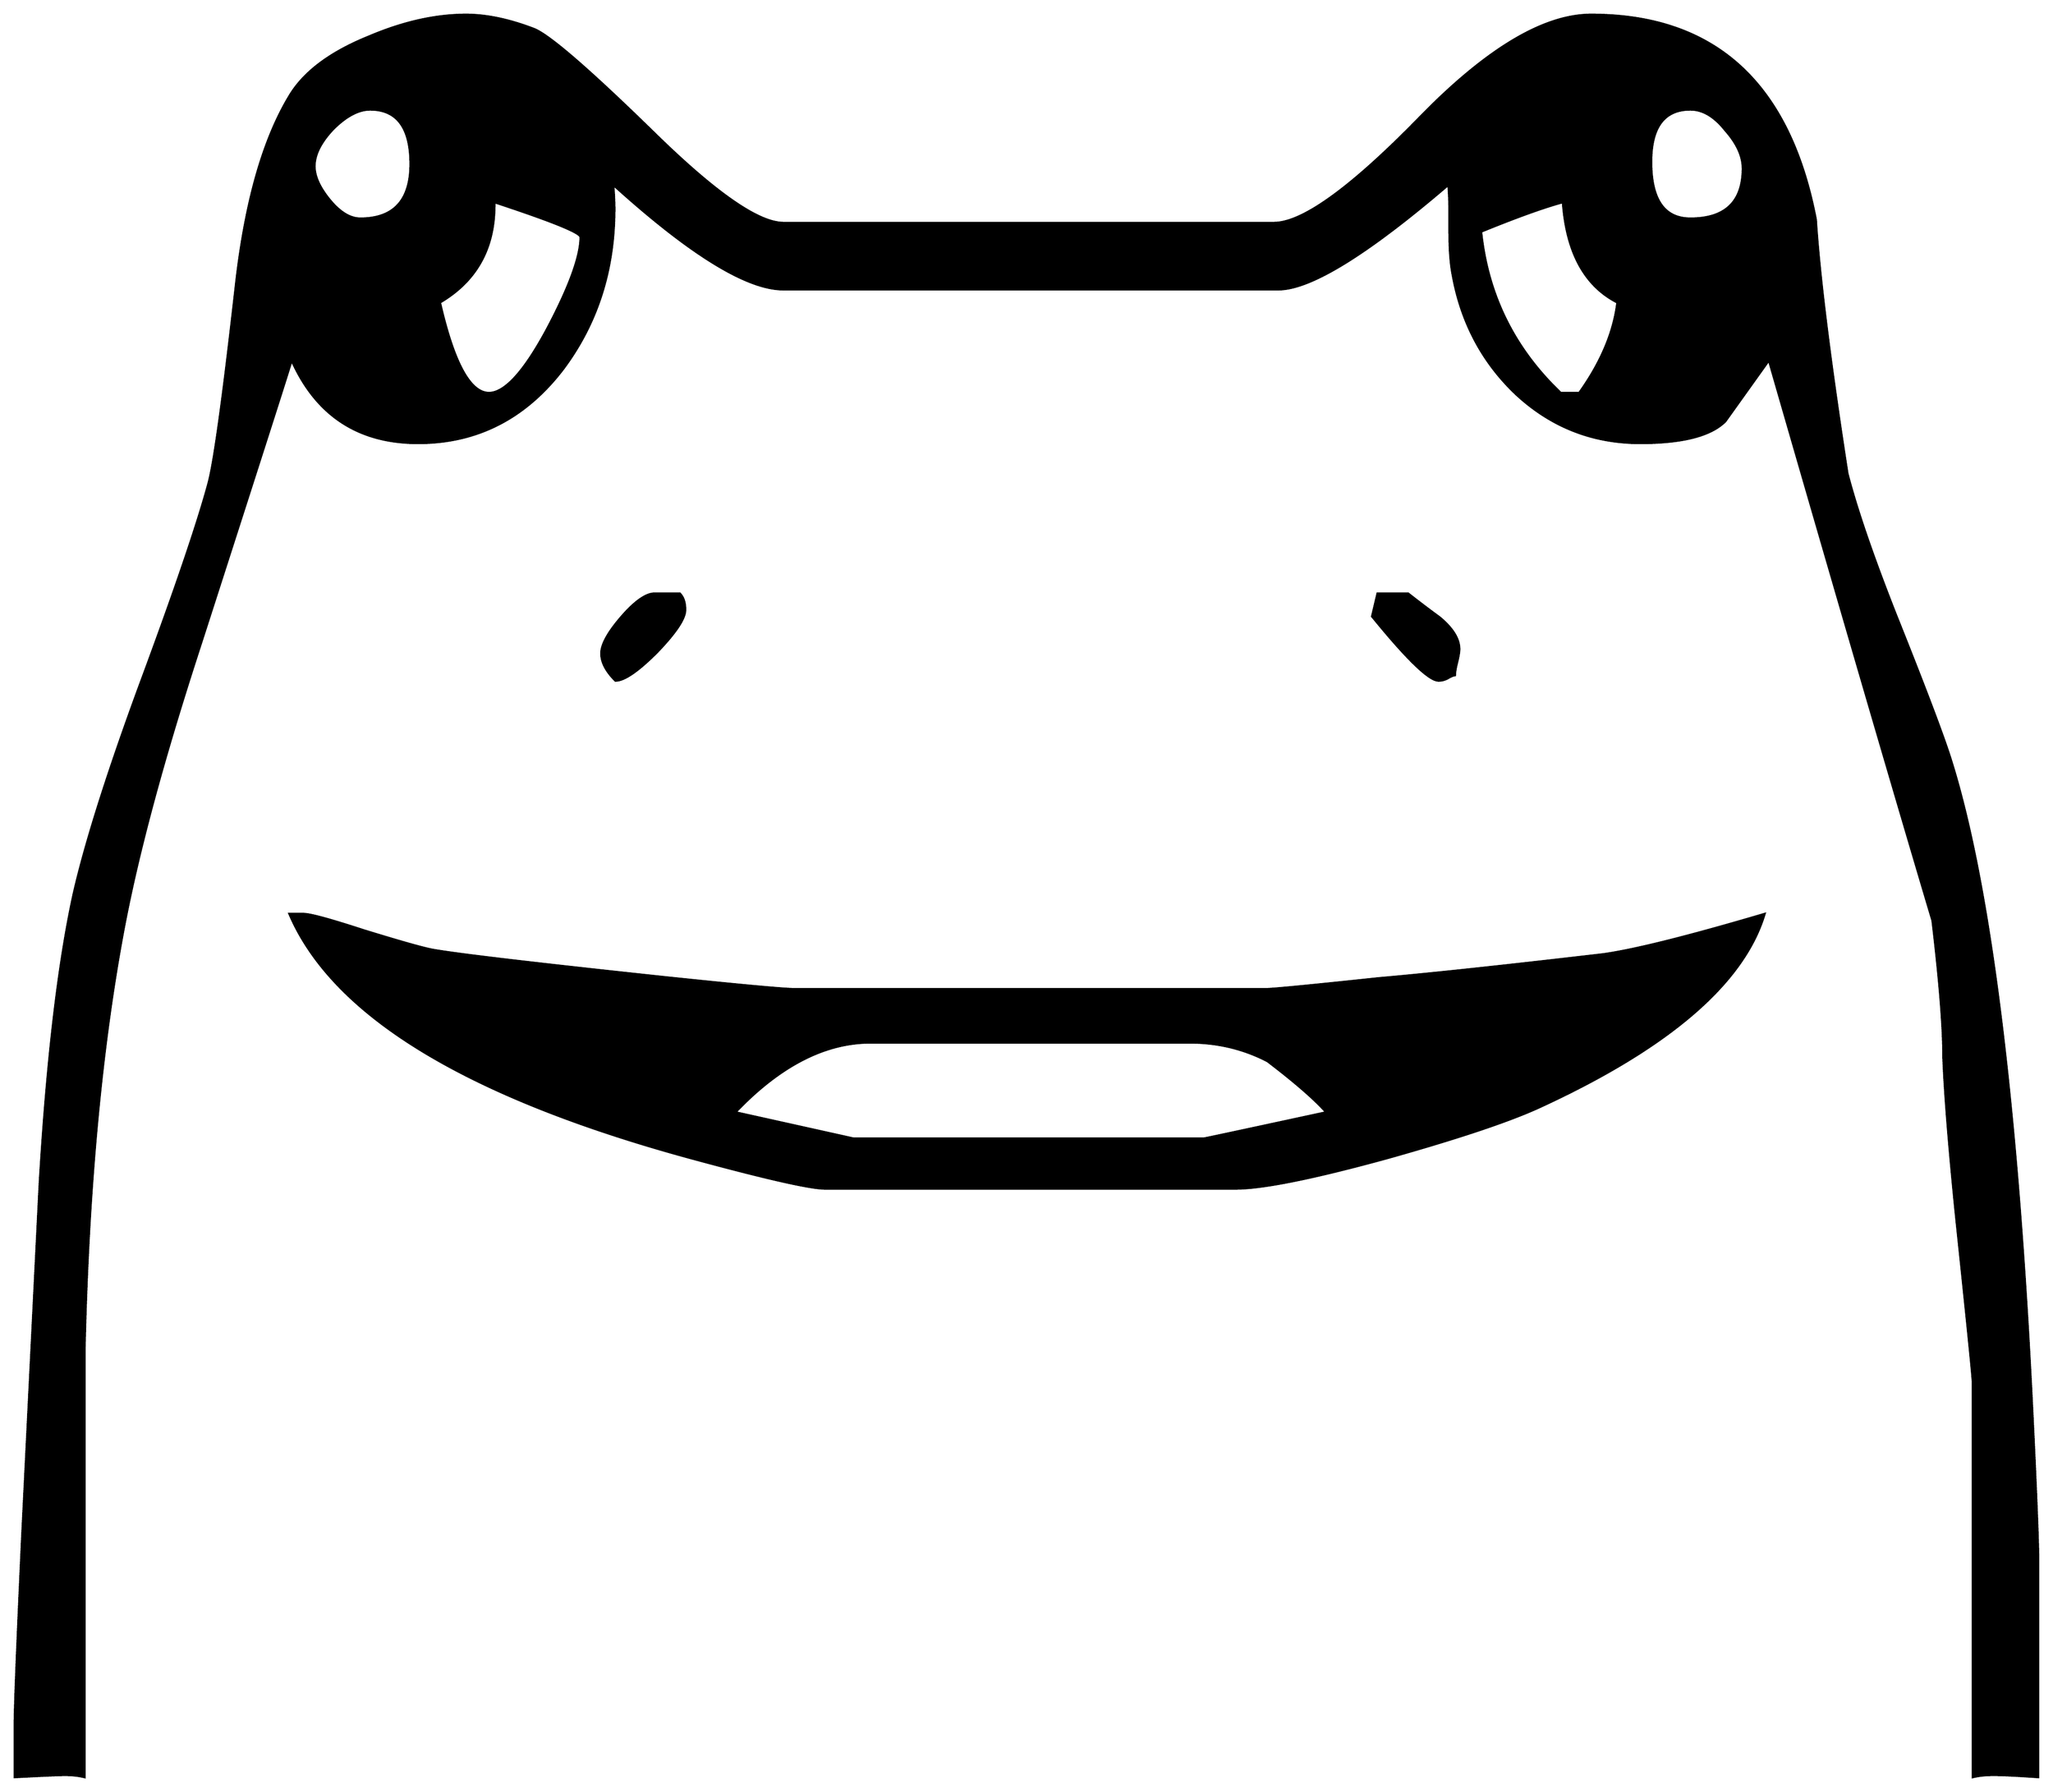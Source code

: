 


\begin{tikzpicture}[y=0.80pt, x=0.80pt, yscale=-1.0, xscale=1.0, inner sep=0pt, outer sep=0pt]
\begin{scope}[shift={(100.0,1584.0)},nonzero rule]
  \path[draw=.,fill=.,line width=1.600pt] (1407.0,-687.0) ..
    controls (1407.0,-684.333) and (1406.333,-680.333) ..
    (1405.0,-675.0) .. controls (1403.667,-669.667) and
    (1403.0,-665.667) .. (1403.0,-663.0) .. controls
    (1401.667,-663.0) and (1399.333,-662.0) .. (1396.0,-660.0) ..
    controls (1393.333,-658.667) and (1390.667,-658.0) ..
    (1388.0,-658.0) .. controls (1379.333,-658.0) and
    (1359.0,-677.667) .. (1327.0,-717.0) -- (1332.0,-738.0) --
    (1360.0,-738.0) .. controls (1369.333,-730.667) and
    (1379.0,-723.333) .. (1389.0,-716.0) .. controls
    (1401.0,-706.0) and (1407.0,-696.333) .. (1407.0,-687.0) --
    cycle(1938.0,348.0) .. controls (1918.667,346.667) and
    (1905.0,346.0) .. (1897.0,346.0) .. controls (1889.667,346.0)
    and (1883.333,346.667) .. (1878.0,348.0) -- (1878.0,-14.0) ..
    controls (1878.0,-18.667) and (1873.0,-68.333) ..
    (1863.0,-163.0) .. controls (1856.333,-228.333) and
    (1852.333,-278.0) .. (1851.0,-312.0) .. controls
    (1851.0,-340.0) and (1847.667,-382.0) .. (1841.0,-438.0) ..
    controls (1807.0,-552.0) and (1757.0,-723.333) ..
    (1691.0,-952.0) .. controls (1677.667,-933.333) and
    (1664.333,-914.667) .. (1651.0,-896.0) .. controls
    (1637.667,-882.667) and (1611.667,-876.0) .. (1573.0,-876.0) ..
    controls (1529.667,-876.0) and (1492.0,-890.667) ..
    (1460.0,-920.0) .. controls (1428.667,-949.333) and
    (1409.0,-986.0) .. (1401.0,-1030.0) .. controls
    (1399.0,-1040.0) and (1398.0,-1053.0) .. (1398.0,-1069.0) --
    (1398.0,-1083.0) .. controls (1398.0,-1095.0) and
    (1397.667,-1105.0) .. (1397.0,-1113.0) .. controls
    (1322.333,-1049.0) and (1270.333,-1017.0) .. (1241.0,-1017.0) --
    (787.0,-1017.0) .. controls (753.667,-1017.0) and
    (701.667,-1049.0) .. (631.0,-1113.0) .. controls
    (631.667,-1103.667) and (632.0,-1096.333) .. (632.0,-1091.0) ..
    controls (632.0,-1035.0) and (616.333,-986.0) ..
    (585.0,-944.0) .. controls (550.333,-898.667) and (506.0,-876.0)
    .. (452.0,-876.0) .. controls (397.333,-876.0) and
    (358.667,-901.333) .. (336.0,-952.0) .. controls (331.333,-936.667)
    and (303.667,-850.333) .. (253.0,-693.0) .. controls
    (219.0,-589.0) and (195.333,-501.667) .. (182.0,-431.0) ..
    controls (161.333,-321.667) and (149.333,-192.333) .. (146.0,-43.0)
    .. controls (146.0,-40.333) and (146.0,90.0) .. (146.0,348.0)
    .. controls (140.667,346.667) and (134.667,346.0) .. (128.0,346.0)
    .. controls (123.333,346.0) and (108.0,346.667) .. (82.0,348.0)
    -- (82.0,299.0) .. controls (82.0,283.0) and (84.333,224.667) ..
    (89.0,124.0) -- (105.0,-198.0) .. controls (111.667,-310.0)
    and (122.0,-398.0) .. (136.0,-462.0) .. controls
    (146.667,-508.667) and (166.667,-572.0) .. (196.0,-652.0) ..
    controls (228.667,-740.0) and (250.0,-802.667) .. (260.0,-840.0)
    .. controls (265.333,-860.667) and (273.667,-921.333) ..
    (285.0,-1022.0) .. controls (293.667,-1098.0) and
    (310.333,-1156.0) .. (335.0,-1196.0) .. controls
    (348.333,-1217.333) and (372.333,-1235.0) .. (407.0,-1249.0) ..
    controls (438.333,-1262.333) and (468.0,-1269.0) ..
    (496.0,-1269.0) .. controls (514.667,-1269.0) and
    (535.333,-1264.667) .. (558.0,-1256.0) .. controls
    (572.0,-1250.667) and (609.333,-1218.333) .. (670.0,-1159.0) ..
    controls (725.333,-1105.0) and (764.333,-1078.0) ..
    (787.0,-1078.0) -- (1237.0,-1078.0) .. controls
    (1263.0,-1078.0) and (1307.0,-1109.667) .. (1369.0,-1173.0) ..
    controls (1431.0,-1237.0) and (1484.0,-1269.0) ..
    (1528.0,-1269.0) .. controls (1641.333,-1269.0) and
    (1710.0,-1206.333) .. (1734.0,-1081.0) .. controls
    (1737.333,-1029.0) and (1747.0,-951.333) .. (1763.0,-848.0) ..
    controls (1771.667,-814.667) and (1786.667,-771.0) ..
    (1808.0,-717.0) .. controls (1833.333,-653.667) and
    (1849.667,-610.667) .. (1857.0,-588.0) .. controls
    (1893.0,-475.333) and (1918.0,-279.0) .. (1932.0,1.0) ..
    controls (1936.0,83.0) and (1938.0,133.0) .. (1938.0,151.0)
    -- (1938.0,348.0) -- cycle(697.0,-723.0) .. controls
    (697.0,-715.0) and (688.333,-702.0) .. (671.0,-684.0) ..
    controls (653.667,-666.667) and (641.0,-658.0) .. (633.0,-658.0)
    .. controls (624.333,-666.667) and (620.0,-675.0) ..
    (620.0,-683.0) .. controls (620.0,-691.0) and (626.0,-702.0)
    .. (638.0,-716.0) .. controls (650.667,-730.667) and
    (661.0,-738.0) .. (669.0,-738.0) -- (692.0,-738.0) ..
    controls (695.333,-734.667) and (697.0,-729.667) .. (697.0,-723.0)
    -- cycle(1687.0,-444.0) .. controls (1667.667,-380.0) and
    (1598.333,-320.667) .. (1479.0,-266.0) .. controls
    (1451.0,-253.333) and (1405.0,-238.0) .. (1341.0,-220.0) ..
    controls (1273.0,-201.333) and (1226.667,-192.0) ..
    (1202.0,-192.0) -- (825.0,-192.0) .. controls (811.667,-192.0)
    and (770.667,-201.333) .. (702.0,-220.0) .. controls
    (496.667,-276.0) and (374.0,-350.667) .. (334.0,-444.0) --
    (347.0,-444.0) .. controls (353.0,-444.0) and (371.333,-439.0)
    .. (402.0,-429.0) .. controls (436.667,-418.333) and
    (458.0,-412.333) .. (466.0,-411.0) .. controls (488.667,-407.0)
    and (559.333,-398.667) .. (678.0,-386.0) .. controls
    (748.0,-378.667) and (788.0,-375.0) .. (798.0,-375.0) --
    (1229.0,-375.0) .. controls (1235.667,-375.0) and
    (1270.333,-378.333) .. (1333.0,-385.0) .. controls
    (1379.0,-389.0) and (1447.667,-396.333) .. (1539.0,-407.0) ..
    controls (1567.667,-411.0) and (1617.0,-423.333) ..
    (1687.0,-444.0) -- cycle(1667.0,-1128.0) .. controls
    (1667.0,-1139.333) and (1661.667,-1151.0) .. (1651.0,-1163.0) ..
    controls (1641.0,-1175.667) and (1630.333,-1182.0) ..
    (1619.0,-1182.0) .. controls (1595.0,-1182.0) and
    (1583.0,-1166.0) .. (1583.0,-1134.0) .. controls
    (1583.0,-1099.333) and (1595.0,-1082.0) .. (1619.0,-1082.0) ..
    controls (1651.0,-1082.0) and (1667.0,-1097.333) ..
    (1667.0,-1128.0) -- cycle(1552.0,-1005.0) .. controls
    (1522.0,-1020.333) and (1505.333,-1051.0) .. (1502.0,-1097.0) ..
    controls (1484.667,-1092.333) and (1459.667,-1083.333) ..
    (1427.0,-1070.0) .. controls (1433.0,-1012.0) and
    (1457.333,-962.667) .. (1500.0,-922.0) -- (1517.0,-922.0) ..
    controls (1537.0,-950.0) and (1548.667,-977.667) ..
    (1552.0,-1005.0) -- cycle(601.0,-1065.0) .. controls
    (601.0,-1069.0) and (574.667,-1079.667) .. (522.0,-1097.0) ..
    controls (522.667,-1055.667) and (506.0,-1025.0) ..
    (472.0,-1005.0) .. controls (484.667,-949.667) and
    (499.667,-922.0) .. (517.0,-922.0) .. controls (531.667,-922.0)
    and (549.667,-942.0) .. (571.0,-982.0) .. controls
    (591.0,-1020.0) and (601.0,-1047.667) .. (601.0,-1065.0) --
    cycle(445.0,-1132.0) .. controls (445.0,-1165.333) and
    (432.667,-1182.0) .. (408.0,-1182.0) .. controls
    (397.333,-1182.0) and (386.0,-1176.0) .. (374.0,-1164.0) ..
    controls (362.667,-1152.0) and (357.0,-1140.667) ..
    (357.0,-1130.0) .. controls (357.0,-1120.667) and
    (361.667,-1110.333) .. (371.0,-1099.0) .. controls
    (380.333,-1087.667) and (389.667,-1082.0) .. (399.0,-1082.0) ..
    controls (429.667,-1082.0) and (445.0,-1098.667) ..
    (445.0,-1132.0) -- cycle(1285.0,-262.0) .. controls
    (1274.333,-274.0) and (1256.333,-289.667) .. (1231.0,-309.0) ..
    controls (1209.0,-320.333) and (1185.333,-326.0) ..
    (1160.0,-326.0) -- (867.0,-326.0) .. controls (825.0,-326.0)
    and (783.667,-304.667) .. (743.0,-262.0) .. controls
    (815.0,-246.0) and (851.0,-238.0) .. (851.0,-238.0) --
    (1173.0,-238.0) .. controls (1173.667,-238.0) and
    (1211.0,-246.0) .. (1285.0,-262.0) -- cycle;
\end{scope}

\end{tikzpicture}


